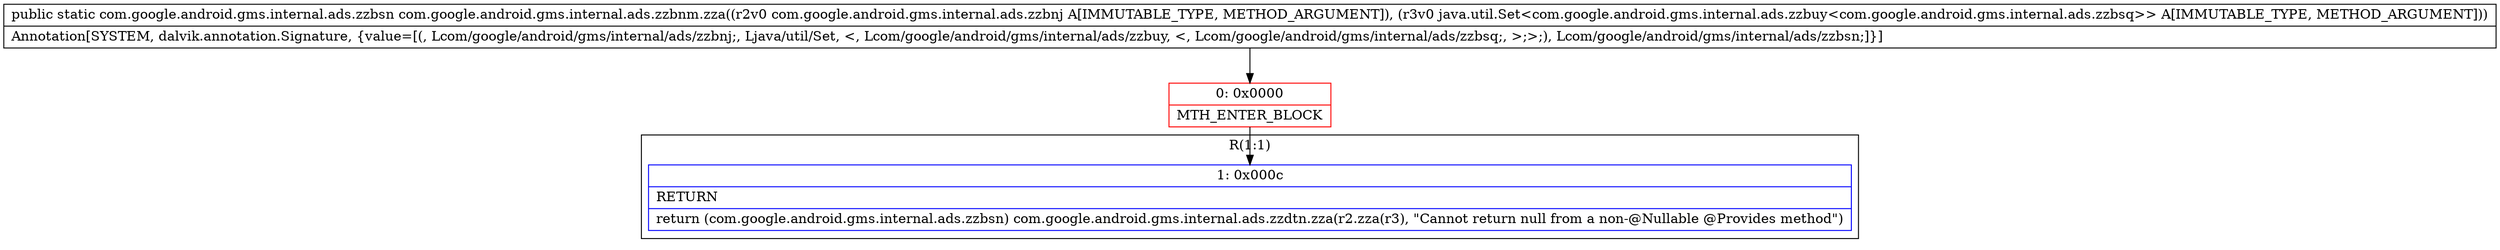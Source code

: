digraph "CFG forcom.google.android.gms.internal.ads.zzbnm.zza(Lcom\/google\/android\/gms\/internal\/ads\/zzbnj;Ljava\/util\/Set;)Lcom\/google\/android\/gms\/internal\/ads\/zzbsn;" {
subgraph cluster_Region_1432426566 {
label = "R(1:1)";
node [shape=record,color=blue];
Node_1 [shape=record,label="{1\:\ 0x000c|RETURN\l|return (com.google.android.gms.internal.ads.zzbsn) com.google.android.gms.internal.ads.zzdtn.zza(r2.zza(r3), \"Cannot return null from a non\-@Nullable @Provides method\")\l}"];
}
Node_0 [shape=record,color=red,label="{0\:\ 0x0000|MTH_ENTER_BLOCK\l}"];
MethodNode[shape=record,label="{public static com.google.android.gms.internal.ads.zzbsn com.google.android.gms.internal.ads.zzbnm.zza((r2v0 com.google.android.gms.internal.ads.zzbnj A[IMMUTABLE_TYPE, METHOD_ARGUMENT]), (r3v0 java.util.Set\<com.google.android.gms.internal.ads.zzbuy\<com.google.android.gms.internal.ads.zzbsq\>\> A[IMMUTABLE_TYPE, METHOD_ARGUMENT]))  | Annotation[SYSTEM, dalvik.annotation.Signature, \{value=[(, Lcom\/google\/android\/gms\/internal\/ads\/zzbnj;, Ljava\/util\/Set, \<, Lcom\/google\/android\/gms\/internal\/ads\/zzbuy, \<, Lcom\/google\/android\/gms\/internal\/ads\/zzbsq;, \>;\>;), Lcom\/google\/android\/gms\/internal\/ads\/zzbsn;]\}]\l}"];
MethodNode -> Node_0;
Node_0 -> Node_1;
}

